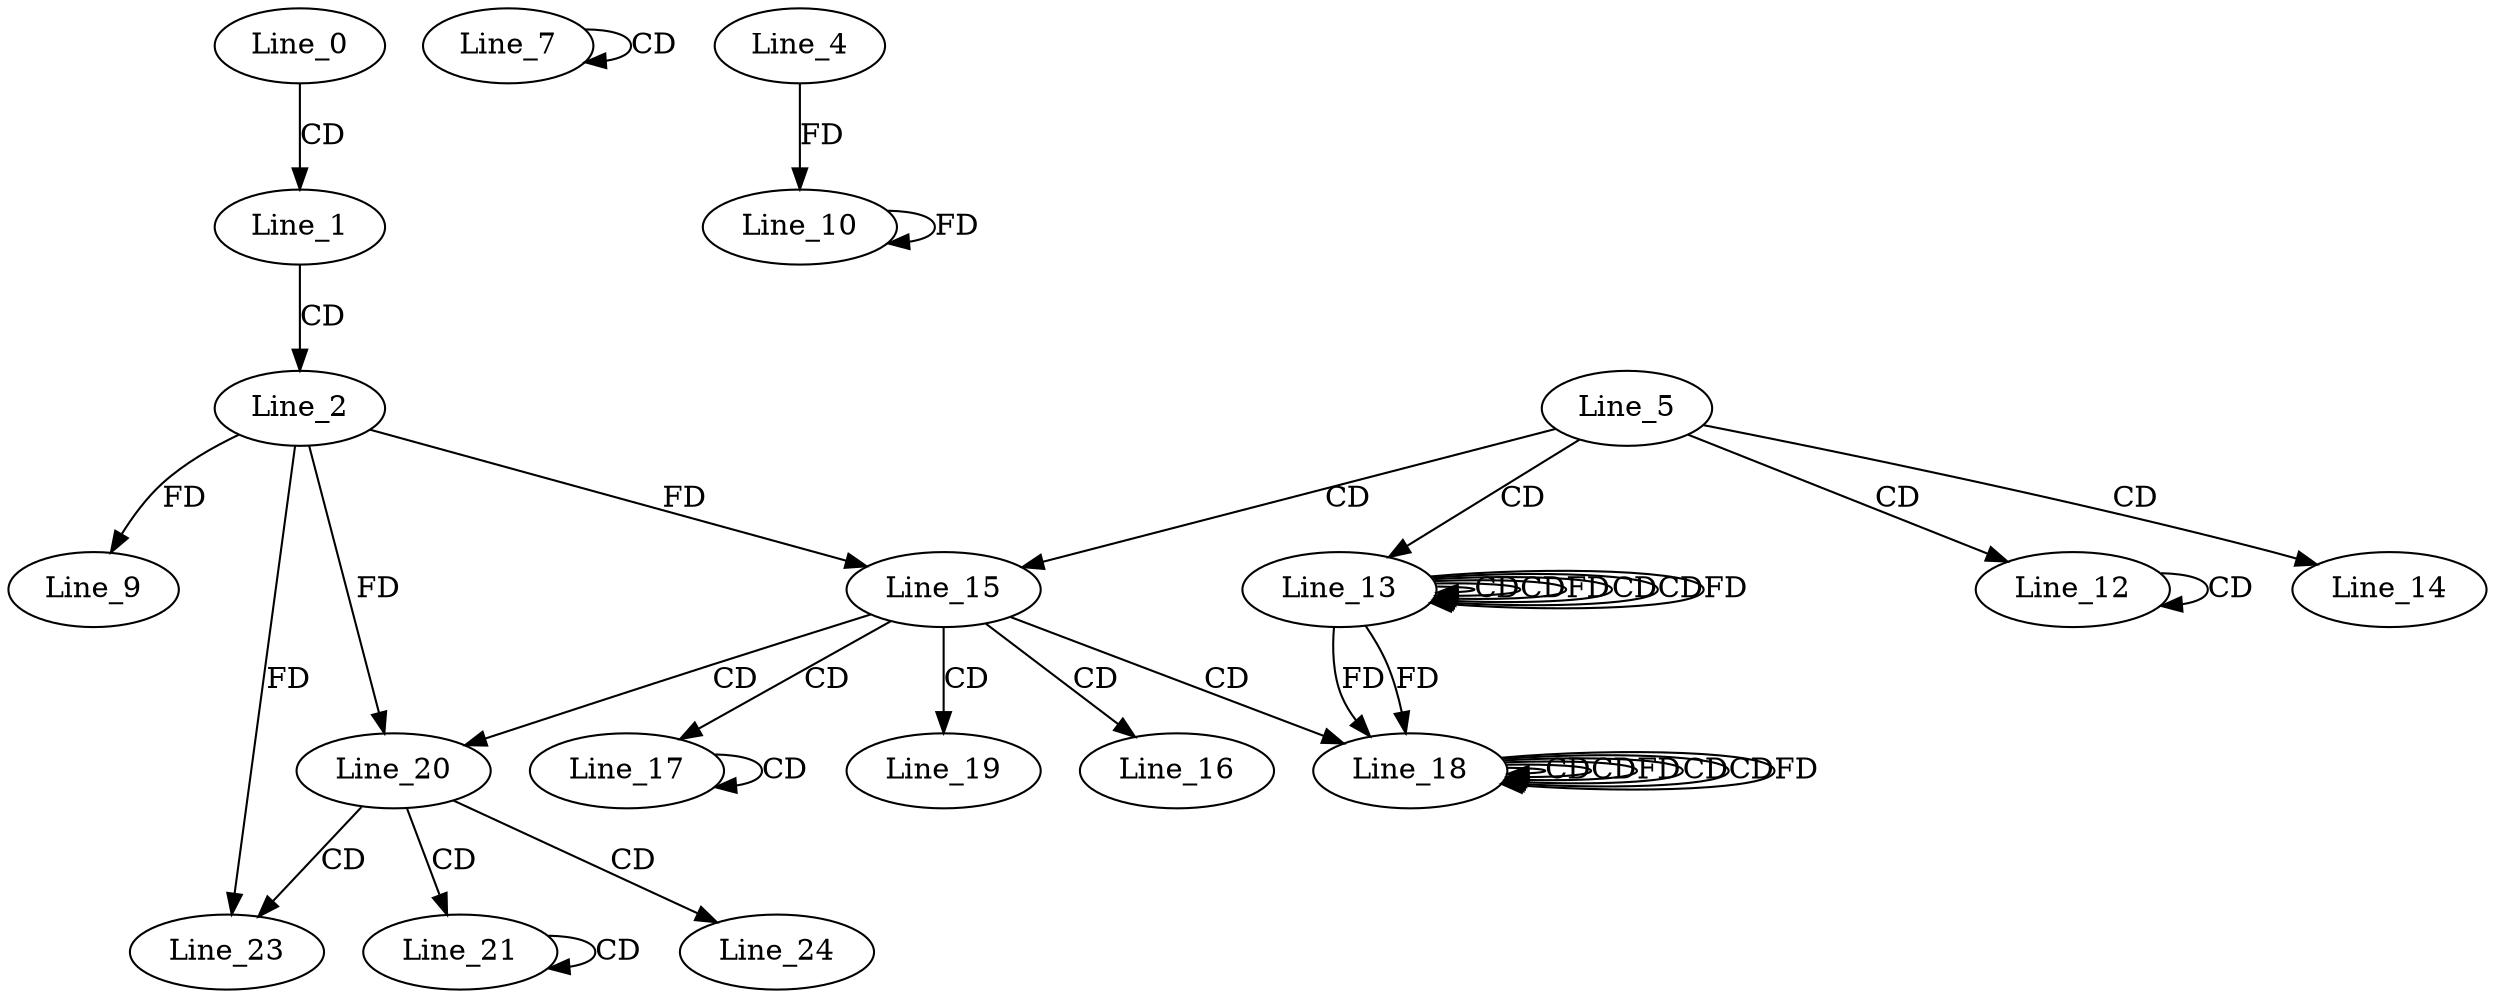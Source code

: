 digraph G {
  Line_0;
  Line_1;
  Line_2;
  Line_7;
  Line_7;
  Line_9;
  Line_4;
  Line_10;
  Line_10;
  Line_5;
  Line_12;
  Line_12;
  Line_13;
  Line_13;
  Line_13;
  Line_13;
  Line_13;
  Line_14;
  Line_15;
  Line_16;
  Line_17;
  Line_17;
  Line_18;
  Line_18;
  Line_18;
  Line_18;
  Line_18;
  Line_19;
  Line_20;
  Line_21;
  Line_21;
  Line_23;
  Line_23;
  Line_24;
  Line_0 -> Line_1 [ label="CD" ];
  Line_1 -> Line_2 [ label="CD" ];
  Line_7 -> Line_7 [ label="CD" ];
  Line_2 -> Line_9 [ label="FD" ];
  Line_4 -> Line_10 [ label="FD" ];
  Line_10 -> Line_10 [ label="FD" ];
  Line_5 -> Line_12 [ label="CD" ];
  Line_12 -> Line_12 [ label="CD" ];
  Line_5 -> Line_13 [ label="CD" ];
  Line_13 -> Line_13 [ label="CD" ];
  Line_13 -> Line_13 [ label="CD" ];
  Line_13 -> Line_13 [ label="FD" ];
  Line_13 -> Line_13 [ label="CD" ];
  Line_13 -> Line_13 [ label="CD" ];
  Line_5 -> Line_14 [ label="CD" ];
  Line_5 -> Line_15 [ label="CD" ];
  Line_2 -> Line_15 [ label="FD" ];
  Line_15 -> Line_16 [ label="CD" ];
  Line_15 -> Line_17 [ label="CD" ];
  Line_17 -> Line_17 [ label="CD" ];
  Line_15 -> Line_18 [ label="CD" ];
  Line_18 -> Line_18 [ label="CD" ];
  Line_13 -> Line_18 [ label="FD" ];
  Line_18 -> Line_18 [ label="CD" ];
  Line_18 -> Line_18 [ label="FD" ];
  Line_13 -> Line_18 [ label="FD" ];
  Line_18 -> Line_18 [ label="CD" ];
  Line_18 -> Line_18 [ label="CD" ];
  Line_15 -> Line_19 [ label="CD" ];
  Line_15 -> Line_20 [ label="CD" ];
  Line_2 -> Line_20 [ label="FD" ];
  Line_20 -> Line_21 [ label="CD" ];
  Line_21 -> Line_21 [ label="CD" ];
  Line_20 -> Line_23 [ label="CD" ];
  Line_2 -> Line_23 [ label="FD" ];
  Line_20 -> Line_24 [ label="CD" ];
  Line_13 -> Line_13 [ label="FD" ];
  Line_18 -> Line_18 [ label="FD" ];
}
